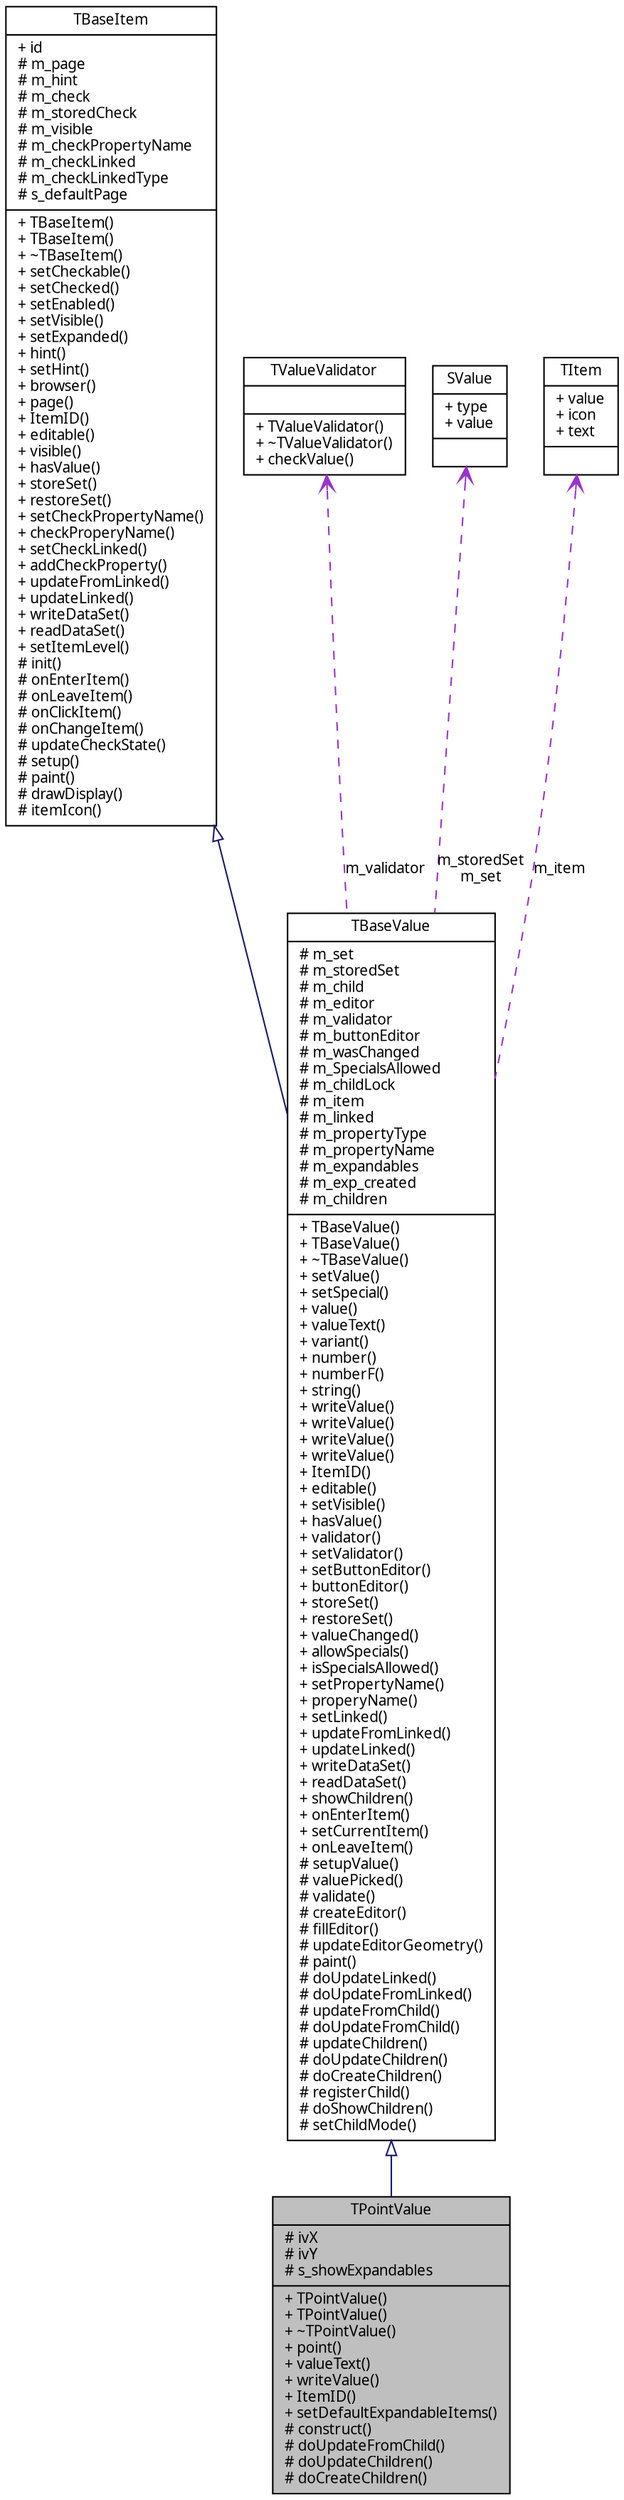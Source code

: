 digraph G
{
  edge [fontname="FreeSans.ttf",fontsize=10,labelfontname="FreeSans.ttf",labelfontsize=10];
  node [fontname="FreeSans.ttf",fontsize=10,shape=record];
  Node1 [label="{TPointValue\n|# ivX\l# ivY\l# s_showExpandables\l|+ TPointValue()\l+ TPointValue()\l+ ~TPointValue()\l+ point()\l+ valueText()\l+ writeValue()\l+ ItemID()\l+ setDefaultExpandableItems()\l# construct()\l# doUpdateFromChild()\l# doUpdateChildren()\l# doCreateChildren()\l}",height=0.2,width=0.4,color="black", fillcolor="grey75", style="filled" fontcolor="black"];
  Node2 -> Node1 [dir=back,color="midnightblue",fontsize=10,style="solid",arrowtail="empty",fontname="FreeSans.ttf"];
  Node2 [label="{TBaseValue\n|# m_set\l# m_storedSet\l# m_child\l# m_editor\l# m_validator\l# m_buttonEditor\l# m_wasChanged\l# m_SpecialsAllowed\l# m_childLock\l# m_item\l# m_linked\l# m_propertyType\l# m_propertyName\l# m_expandables\l# m_exp_created\l# m_children\l|+ TBaseValue()\l+ TBaseValue()\l+ ~TBaseValue()\l+ setValue()\l+ setSpecial()\l+ value()\l+ valueText()\l+ variant()\l+ number()\l+ numberF()\l+ string()\l+ writeValue()\l+ writeValue()\l+ writeValue()\l+ writeValue()\l+ ItemID()\l+ editable()\l+ setVisible()\l+ hasValue()\l+ validator()\l+ setValidator()\l+ setButtonEditor()\l+ buttonEditor()\l+ storeSet()\l+ restoreSet()\l+ valueChanged()\l+ allowSpecials()\l+ isSpecialsAllowed()\l+ setPropertyName()\l+ properyName()\l+ setLinked()\l+ updateFromLinked()\l+ updateLinked()\l+ writeDataSet()\l+ readDataSet()\l+ showChildren()\l+ onEnterItem()\l+ setCurrentItem()\l+ onLeaveItem()\l# setupValue()\l# valuePicked()\l# validate()\l# createEditor()\l# fillEditor()\l# updateEditorGeometry()\l# paint()\l# doUpdateLinked()\l# doUpdateFromLinked()\l# updateFromChild()\l# doUpdateFromChild()\l# updateChildren()\l# doUpdateChildren()\l# doCreateChildren()\l# registerChild()\l# doShowChildren()\l# setChildMode()\l}",height=0.2,width=0.4,color="black", fillcolor="white", style="filled",URL="$classTBaseValue.html",tooltip="A base class for items which provide editable values. Internally it provides support..."];
  Node3 -> Node2 [dir=back,color="midnightblue",fontsize=10,style="solid",arrowtail="empty",fontname="FreeSans.ttf"];
  Node3 [label="{TBaseItem\n|+ id\l# m_page\l# m_hint\l# m_check\l# m_storedCheck\l# m_visible\l# m_checkPropertyName\l# m_checkLinked\l# m_checkLinkedType\l# s_defaultPage\l|+ TBaseItem()\l+ TBaseItem()\l+ ~TBaseItem()\l+ setCheckable()\l+ setChecked()\l+ setEnabled()\l+ setVisible()\l+ setExpanded()\l+ hint()\l+ setHint()\l+ browser()\l+ page()\l+ ItemID()\l+ editable()\l+ visible()\l+ hasValue()\l+ storeSet()\l+ restoreSet()\l+ setCheckPropertyName()\l+ checkProperyName()\l+ setCheckLinked()\l+ addCheckProperty()\l+ updateFromLinked()\l+ updateLinked()\l+ writeDataSet()\l+ readDataSet()\l+ setItemLevel()\l# init()\l# onEnterItem()\l# onLeaveItem()\l# onClickItem()\l# onChangeItem()\l# updateCheckState()\l# setup()\l# paint()\l# drawDisplay()\l# itemIcon()\l}",height=0.2,width=0.4,color="black", fillcolor="white", style="filled",URL="$classTBaseItem.html",tooltip="A base class for Value Browser items. Should not be used directly."];
  Node4 -> Node2 [dir=back,color="darkorchid3",fontsize=10,style="dashed",label="m_validator",arrowtail="open",fontname="FreeSans.ttf"];
  Node4 [label="{TValueValidator\n||+ TValueValidator()\l+ ~TValueValidator()\l+ checkValue()\l}",height=0.2,width=0.4,color="black", fillcolor="white", style="filled",URL="$classTValueValidator.html",tooltip="Abstract class which is used as the base for all value validators."];
  Node5 -> Node2 [dir=back,color="darkorchid3",fontsize=10,style="dashed",label="m_storedSet\nm_set",arrowtail="open",fontname="FreeSans.ttf"];
  Node5 [label="{SValue\n|+ type\l+ value\l|}",height=0.2,width=0.4,color="black", fillcolor="white", style="filled",URL="$structSValue.html",tooltip="Struct SValue holds a value as QVariant and its flags."];
  Node6 -> Node2 [dir=back,color="darkorchid3",fontsize=10,style="dashed",label="m_item",arrowtail="open",fontname="FreeSans.ttf"];
  Node6 [label="{TItem\n|+ value\l+ icon\l+ text\l|}",height=0.2,width=0.4,color="black", fillcolor="white", style="filled",URL="$classTItem.html",tooltip="A common item representing one item in drop-down list of value editor."];
}
